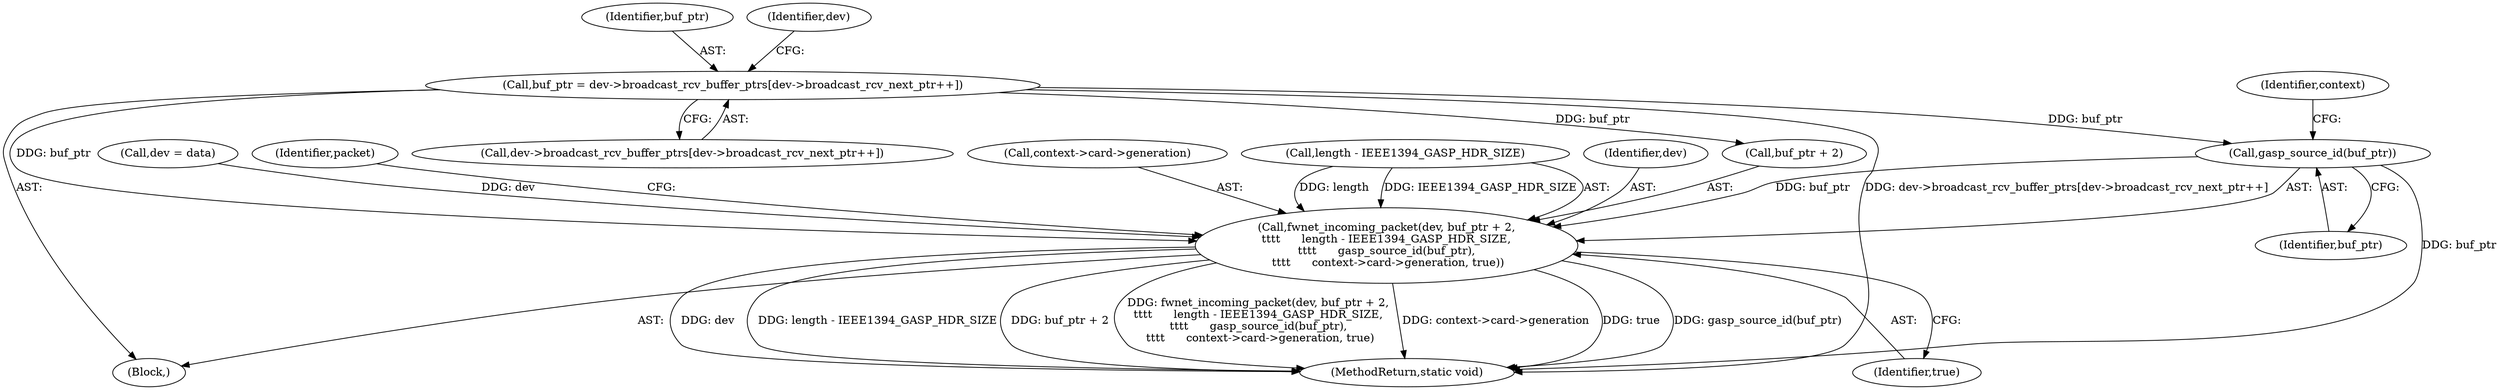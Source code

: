 digraph "0_linux_667121ace9dbafb368618dbabcf07901c962ddac_0@pointer" {
"1000177" [label="(Call,gasp_source_id(buf_ptr))"];
"1000140" [label="(Call,buf_ptr = dev->broadcast_rcv_buffer_ptrs[dev->broadcast_rcv_next_ptr++])"];
"1000169" [label="(Call,fwnet_incoming_packet(dev, buf_ptr + 2,\n\t\t\t\t      length - IEEE1394_GASP_HDR_SIZE,\n\t\t\t\t      gasp_source_id(buf_ptr),\n \t\t\t\t      context->card->generation, true))"];
"1000259" [label="(MethodReturn,static void)"];
"1000115" [label="(Call,dev = data)"];
"1000171" [label="(Call,buf_ptr + 2)"];
"1000177" [label="(Call,gasp_source_id(buf_ptr))"];
"1000169" [label="(Call,fwnet_incoming_packet(dev, buf_ptr + 2,\n\t\t\t\t      length - IEEE1394_GASP_HDR_SIZE,\n\t\t\t\t      gasp_source_id(buf_ptr),\n \t\t\t\t      context->card->generation, true))"];
"1000178" [label="(Identifier,buf_ptr)"];
"1000140" [label="(Call,buf_ptr = dev->broadcast_rcv_buffer_ptrs[dev->broadcast_rcv_next_ptr++])"];
"1000106" [label="(Block,)"];
"1000141" [label="(Identifier,buf_ptr)"];
"1000142" [label="(Call,dev->broadcast_rcv_buffer_ptrs[dev->broadcast_rcv_next_ptr++])"];
"1000153" [label="(Identifier,dev)"];
"1000187" [label="(Identifier,packet)"];
"1000181" [label="(Identifier,context)"];
"1000184" [label="(Identifier,true)"];
"1000179" [label="(Call,context->card->generation)"];
"1000174" [label="(Call,length - IEEE1394_GASP_HDR_SIZE)"];
"1000170" [label="(Identifier,dev)"];
"1000177" -> "1000169"  [label="AST: "];
"1000177" -> "1000178"  [label="CFG: "];
"1000178" -> "1000177"  [label="AST: "];
"1000181" -> "1000177"  [label="CFG: "];
"1000177" -> "1000259"  [label="DDG: buf_ptr"];
"1000177" -> "1000169"  [label="DDG: buf_ptr"];
"1000140" -> "1000177"  [label="DDG: buf_ptr"];
"1000140" -> "1000106"  [label="AST: "];
"1000140" -> "1000142"  [label="CFG: "];
"1000141" -> "1000140"  [label="AST: "];
"1000142" -> "1000140"  [label="AST: "];
"1000153" -> "1000140"  [label="CFG: "];
"1000140" -> "1000259"  [label="DDG: dev->broadcast_rcv_buffer_ptrs[dev->broadcast_rcv_next_ptr++]"];
"1000140" -> "1000169"  [label="DDG: buf_ptr"];
"1000140" -> "1000171"  [label="DDG: buf_ptr"];
"1000169" -> "1000106"  [label="AST: "];
"1000169" -> "1000184"  [label="CFG: "];
"1000170" -> "1000169"  [label="AST: "];
"1000171" -> "1000169"  [label="AST: "];
"1000174" -> "1000169"  [label="AST: "];
"1000179" -> "1000169"  [label="AST: "];
"1000184" -> "1000169"  [label="AST: "];
"1000187" -> "1000169"  [label="CFG: "];
"1000169" -> "1000259"  [label="DDG: buf_ptr + 2"];
"1000169" -> "1000259"  [label="DDG: fwnet_incoming_packet(dev, buf_ptr + 2,\n\t\t\t\t      length - IEEE1394_GASP_HDR_SIZE,\n\t\t\t\t      gasp_source_id(buf_ptr),\n \t\t\t\t      context->card->generation, true)"];
"1000169" -> "1000259"  [label="DDG: context->card->generation"];
"1000169" -> "1000259"  [label="DDG: true"];
"1000169" -> "1000259"  [label="DDG: gasp_source_id(buf_ptr)"];
"1000169" -> "1000259"  [label="DDG: dev"];
"1000169" -> "1000259"  [label="DDG: length - IEEE1394_GASP_HDR_SIZE"];
"1000115" -> "1000169"  [label="DDG: dev"];
"1000174" -> "1000169"  [label="DDG: length"];
"1000174" -> "1000169"  [label="DDG: IEEE1394_GASP_HDR_SIZE"];
}
